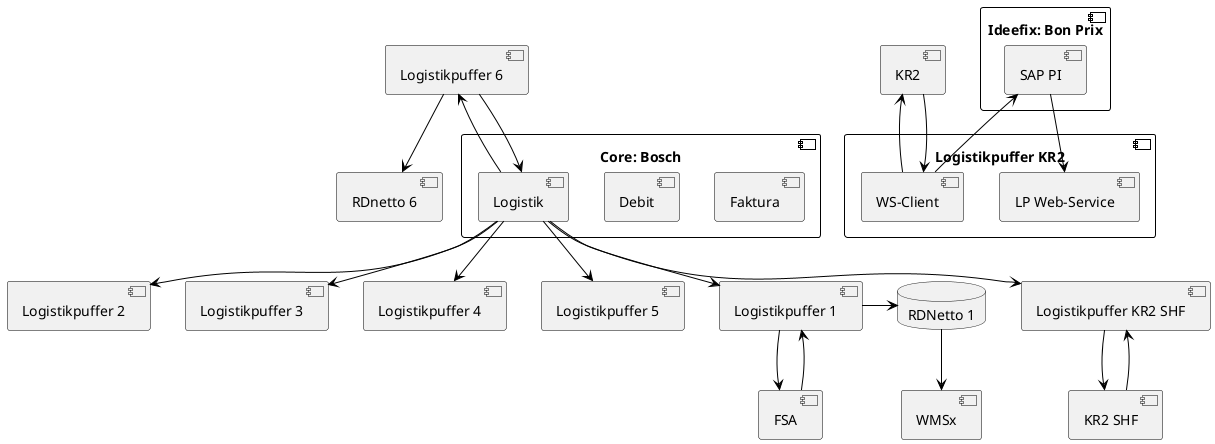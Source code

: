 @startuml
skinparam component {
  BorderColor<<Apache>> #FF6655
  BorderColor black
  ArrowColor #000000
}

component "Core: Bosch" {
    component "Faktura"
    component "Debit"
    component "Logistik"
    }
component "Ideefix: Bon Prix" {
    component "SAP PI"
    }

component "Logistikpuffer KR2"{
     component "LP Web-Service"
     component "WS-Client"
}
database "RDNetto 1"

[WS-Client] --> [KR2]
[KR2] --> [WS-Client]
[WS-Client] -->[SAP PI]
[SAP PI] -->[LP Web-Service]
[Logistik]-->[Logistikpuffer KR2 SHF]
[Logistikpuffer KR2 SHF] --> [KR2 SHF]
[KR2 SHF] --> [Logistikpuffer KR2 SHF]
[Logistik]-->[Logistikpuffer 1]
[Logistikpuffer 1] -left->[RDNetto 1]
[RDNetto 1] -down-> [WMSx]
[Logistikpuffer 1] -down-> [FSA]
[FSA] -up->[Logistikpuffer 1]
[Logistik]-->[Logistikpuffer 2]
[Logistik]-->[Logistikpuffer 3]
[Logistik]-->[Logistikpuffer 4]
[Logistik]-->[Logistikpuffer 5]
[Logistik]-->[Logistikpuffer 6]
[Logistikpuffer 6] --> [RDnetto 6]
[Logistikpuffer 6] --> [Logistik]

@enduml
